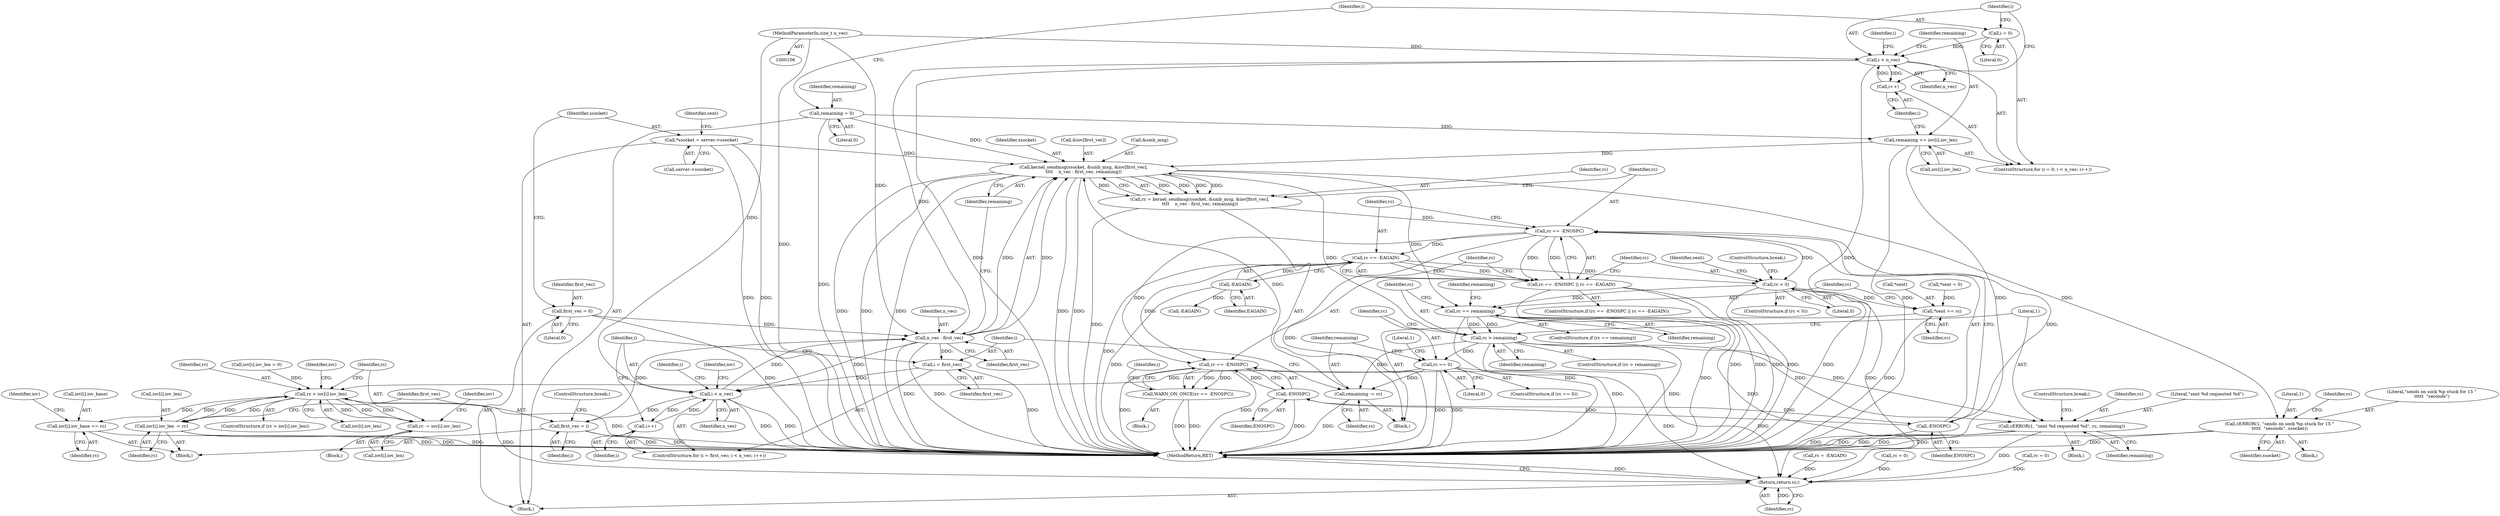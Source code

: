 digraph "0_linux_ea702b80e0bbb2448e201472127288beb82ca2fe@API" {
"1000206" [label="(Call,kernel_sendmsg(ssocket, &smb_msg, &iov[first_vec],\n\t\t\t\t    n_vec - first_vec, remaining))"];
"1000127" [label="(Call,*ssocket = server->ssocket)"];
"1000214" [label="(Call,n_vec - first_vec)"];
"1000186" [label="(Call,i < n_vec)"];
"1000189" [label="(Call,i++)"];
"1000183" [label="(Call,i = 0)"];
"1000109" [label="(MethodParameterIn,size_t n_vec)"];
"1000311" [label="(Call,i < n_vec)"];
"1000308" [label="(Call,i = first_vec)"];
"1000314" [label="(Call,i++)"];
"1000123" [label="(Call,first_vec = 0)"];
"1000363" [label="(Call,first_vec = i)"];
"1000283" [label="(Call,rc > remaining)"];
"1000274" [label="(Call,rc == remaining)"];
"1000265" [label="(Call,rc < 0)"];
"1000224" [label="(Call,rc == -EAGAIN)"];
"1000220" [label="(Call,rc == -ENOSPC)"];
"1000204" [label="(Call,rc = kernel_sendmsg(ssocket, &smb_msg, &iov[first_vec],\n\t\t\t\t    n_vec - first_vec, remaining))"];
"1000206" [label="(Call,kernel_sendmsg(ssocket, &smb_msg, &iov[first_vec],\n\t\t\t\t    n_vec - first_vec, remaining))"];
"1000304" [label="(Call,remaining -= rc)"];
"1000294" [label="(Call,rc == 0)"];
"1000179" [label="(Call,remaining = 0)"];
"1000191" [label="(Call,remaining += iov[i].iov_len)"];
"1000222" [label="(Call,-ENOSPC)"];
"1000232" [label="(Call,-ENOSPC)"];
"1000226" [label="(Call,-EAGAIN)"];
"1000219" [label="(Call,rc == -ENOSPC || rc == -EAGAIN)"];
"1000230" [label="(Call,rc == -ENOSPC)"];
"1000229" [label="(Call,WARN_ON_ONCE(rc == -ENOSPC))"];
"1000373" [label="(Return,return rc;)"];
"1000269" [label="(Call,*sent += rc)"];
"1000250" [label="(Call,cERROR(1, \"sends on sock %p stuck for 15 \"\n\t\t\t\t\t  \"seconds\", ssocket))"];
"1000287" [label="(Call,cERROR(1, \"sent %d requested %d\", rc, remaining))"];
"1000325" [label="(Call,rc > iov[i].iov_len)"];
"1000333" [label="(Call,rc -= iov[i].iov_len)"];
"1000349" [label="(Call,iov[i].iov_base += rc)"];
"1000356" [label="(Call,iov[i].iov_len -= rc)"];
"1000188" [label="(Identifier,n_vec)"];
"1000249" [label="(Block,)"];
"1000343" [label="(Identifier,iov)"];
"1000326" [label="(Identifier,rc)"];
"1000349" [label="(Call,iov[i].iov_base += rc)"];
"1000311" [label="(Call,i < n_vec)"];
"1000124" [label="(Identifier,first_vec)"];
"1000290" [label="(Identifier,rc)"];
"1000206" [label="(Call,kernel_sendmsg(ssocket, &smb_msg, &iov[first_vec],\n\t\t\t\t    n_vec - first_vec, remaining))"];
"1000189" [label="(Call,i++)"];
"1000264" [label="(ControlStructure,if (rc < 0))"];
"1000183" [label="(Call,i = 0)"];
"1000332" [label="(Block,)"];
"1000295" [label="(Identifier,rc)"];
"1000357" [label="(Call,iov[i].iov_len)"];
"1000223" [label="(Identifier,ENOSPC)"];
"1000215" [label="(Identifier,n_vec)"];
"1000310" [label="(Identifier,first_vec)"];
"1000250" [label="(Call,cERROR(1, \"sends on sock %p stuck for 15 \"\n\t\t\t\t\t  \"seconds\", ssocket))"];
"1000208" [label="(Call,&smb_msg)"];
"1000271" [label="(Identifier,sent)"];
"1000253" [label="(Identifier,ssocket)"];
"1000309" [label="(Identifier,i)"];
"1000286" [label="(Block,)"];
"1000335" [label="(Call,iov[i].iov_len)"];
"1000221" [label="(Identifier,rc)"];
"1000296" [label="(Literal,0)"];
"1000228" [label="(Block,)"];
"1000222" [label="(Call,-ENOSPC)"];
"1000268" [label="(ControlStructure,break;)"];
"1000231" [label="(Identifier,rc)"];
"1000305" [label="(Identifier,remaining)"];
"1000363" [label="(Call,first_vec = i)"];
"1000291" [label="(Identifier,remaining)"];
"1000289" [label="(Literal,\"sent %d requested %d\")"];
"1000182" [label="(ControlStructure,for (i = 0; i < n_vec; i++))"];
"1000204" [label="(Call,rc = kernel_sendmsg(ssocket, &smb_msg, &iov[first_vec],\n\t\t\t\t    n_vec - first_vec, remaining))"];
"1000109" [label="(MethodParameterIn,size_t n_vec)"];
"1000217" [label="(Identifier,remaining)"];
"1000111" [label="(Block,)"];
"1000370" [label="(Call,rc = 0)"];
"1000314" [label="(Call,i++)"];
"1000184" [label="(Identifier,i)"];
"1000233" [label="(Identifier,ENOSPC)"];
"1000205" [label="(Identifier,rc)"];
"1000113" [label="(Call,rc = 0)"];
"1000187" [label="(Identifier,i)"];
"1000299" [label="(Literal,1)"];
"1000355" [label="(Identifier,rc)"];
"1000306" [label="(Identifier,rc)"];
"1000192" [label="(Identifier,remaining)"];
"1000214" [label="(Call,n_vec - first_vec)"];
"1000283" [label="(Call,rc > remaining)"];
"1000251" [label="(Literal,1)"];
"1000307" [label="(ControlStructure,for (i = first_vec; i < n_vec; i++))"];
"1000232" [label="(Call,-ENOSPC)"];
"1000254" [label="(Call,rc = -EAGAIN)"];
"1000255" [label="(Identifier,rc)"];
"1000230" [label="(Call,rc == -ENOSPC)"];
"1000294" [label="(Call,rc == 0)"];
"1000128" [label="(Identifier,ssocket)"];
"1000334" [label="(Identifier,rc)"];
"1000304" [label="(Call,remaining -= rc)"];
"1000348" [label="(Block,)"];
"1000229" [label="(Call,WARN_ON_ONCE(rc == -ENOSPC))"];
"1000207" [label="(Identifier,ssocket)"];
"1000364" [label="(Identifier,first_vec)"];
"1000292" [label="(ControlStructure,break;)"];
"1000327" [label="(Call,iov[i].iov_len)"];
"1000267" [label="(Literal,0)"];
"1000368" [label="(Identifier,i)"];
"1000252" [label="(Literal,\"sends on sock %p stuck for 15 \"\n\t\t\t\t\t  \"seconds\")"];
"1000362" [label="(Identifier,rc)"];
"1000123" [label="(Call,first_vec = 0)"];
"1000270" [label="(Call,*sent)"];
"1000134" [label="(Identifier,sent)"];
"1000272" [label="(Identifier,rc)"];
"1000132" [label="(Call,*sent = 0)"];
"1000235" [label="(Identifier,i)"];
"1000375" [label="(MethodReturn,RET)"];
"1000127" [label="(Call,*ssocket = server->ssocket)"];
"1000219" [label="(Call,rc == -ENOSPC || rc == -EAGAIN)"];
"1000293" [label="(ControlStructure,if (rc == 0))"];
"1000333" [label="(Call,rc -= iov[i].iov_len)"];
"1000256" [label="(Call,-EAGAIN)"];
"1000203" [label="(Block,)"];
"1000279" [label="(Identifier,remaining)"];
"1000218" [label="(ControlStructure,if (rc == -ENOSPC || rc == -EAGAIN))"];
"1000282" [label="(ControlStructure,if (rc > remaining))"];
"1000220" [label="(Call,rc == -ENOSPC)"];
"1000312" [label="(Identifier,i)"];
"1000284" [label="(Identifier,rc)"];
"1000313" [label="(Identifier,n_vec)"];
"1000315" [label="(Identifier,i)"];
"1000325" [label="(Call,rc > iov[i].iov_len)"];
"1000191" [label="(Call,remaining += iov[i].iov_len)"];
"1000224" [label="(Call,rc == -EAGAIN)"];
"1000193" [label="(Call,iov[i].iov_len)"];
"1000287" [label="(Call,cERROR(1, \"sent %d requested %d\", rc, remaining))"];
"1000185" [label="(Literal,0)"];
"1000216" [label="(Identifier,first_vec)"];
"1000179" [label="(Call,remaining = 0)"];
"1000308" [label="(Call,i = first_vec)"];
"1000324" [label="(ControlStructure,if (rc > iov[i].iov_len))"];
"1000269" [label="(Call,*sent += rc)"];
"1000190" [label="(Identifier,i)"];
"1000374" [label="(Identifier,rc)"];
"1000356" [label="(Call,iov[i].iov_len -= rc)"];
"1000276" [label="(Identifier,remaining)"];
"1000226" [label="(Call,-EAGAIN)"];
"1000180" [label="(Identifier,remaining)"];
"1000365" [label="(Identifier,i)"];
"1000373" [label="(Return,return rc;)"];
"1000129" [label="(Call,server->ssocket)"];
"1000274" [label="(Call,rc == remaining)"];
"1000210" [label="(Call,&iov[first_vec])"];
"1000181" [label="(Literal,0)"];
"1000125" [label="(Literal,0)"];
"1000273" [label="(ControlStructure,if (rc == remaining))"];
"1000340" [label="(Call,iov[i].iov_len = 0)"];
"1000186" [label="(Call,i < n_vec)"];
"1000350" [label="(Call,iov[i].iov_base)"];
"1000266" [label="(Identifier,rc)"];
"1000199" [label="(Identifier,i)"];
"1000359" [label="(Identifier,iov)"];
"1000227" [label="(Identifier,EAGAIN)"];
"1000352" [label="(Identifier,iov)"];
"1000275" [label="(Identifier,rc)"];
"1000366" [label="(ControlStructure,break;)"];
"1000285" [label="(Identifier,remaining)"];
"1000265" [label="(Call,rc < 0)"];
"1000225" [label="(Identifier,rc)"];
"1000320" [label="(Identifier,iov)"];
"1000288" [label="(Literal,1)"];
"1000206" -> "1000204"  [label="AST: "];
"1000206" -> "1000217"  [label="CFG: "];
"1000207" -> "1000206"  [label="AST: "];
"1000208" -> "1000206"  [label="AST: "];
"1000210" -> "1000206"  [label="AST: "];
"1000214" -> "1000206"  [label="AST: "];
"1000217" -> "1000206"  [label="AST: "];
"1000204" -> "1000206"  [label="CFG: "];
"1000206" -> "1000375"  [label="DDG: "];
"1000206" -> "1000375"  [label="DDG: "];
"1000206" -> "1000375"  [label="DDG: "];
"1000206" -> "1000375"  [label="DDG: "];
"1000206" -> "1000375"  [label="DDG: "];
"1000206" -> "1000204"  [label="DDG: "];
"1000206" -> "1000204"  [label="DDG: "];
"1000206" -> "1000204"  [label="DDG: "];
"1000206" -> "1000204"  [label="DDG: "];
"1000206" -> "1000204"  [label="DDG: "];
"1000127" -> "1000206"  [label="DDG: "];
"1000214" -> "1000206"  [label="DDG: "];
"1000214" -> "1000206"  [label="DDG: "];
"1000283" -> "1000206"  [label="DDG: "];
"1000304" -> "1000206"  [label="DDG: "];
"1000179" -> "1000206"  [label="DDG: "];
"1000191" -> "1000206"  [label="DDG: "];
"1000206" -> "1000250"  [label="DDG: "];
"1000206" -> "1000274"  [label="DDG: "];
"1000127" -> "1000111"  [label="AST: "];
"1000127" -> "1000129"  [label="CFG: "];
"1000128" -> "1000127"  [label="AST: "];
"1000129" -> "1000127"  [label="AST: "];
"1000134" -> "1000127"  [label="CFG: "];
"1000127" -> "1000375"  [label="DDG: "];
"1000127" -> "1000375"  [label="DDG: "];
"1000214" -> "1000216"  [label="CFG: "];
"1000215" -> "1000214"  [label="AST: "];
"1000216" -> "1000214"  [label="AST: "];
"1000217" -> "1000214"  [label="CFG: "];
"1000214" -> "1000375"  [label="DDG: "];
"1000214" -> "1000375"  [label="DDG: "];
"1000186" -> "1000214"  [label="DDG: "];
"1000311" -> "1000214"  [label="DDG: "];
"1000109" -> "1000214"  [label="DDG: "];
"1000123" -> "1000214"  [label="DDG: "];
"1000363" -> "1000214"  [label="DDG: "];
"1000214" -> "1000308"  [label="DDG: "];
"1000214" -> "1000311"  [label="DDG: "];
"1000186" -> "1000182"  [label="AST: "];
"1000186" -> "1000188"  [label="CFG: "];
"1000187" -> "1000186"  [label="AST: "];
"1000188" -> "1000186"  [label="AST: "];
"1000192" -> "1000186"  [label="CFG: "];
"1000199" -> "1000186"  [label="CFG: "];
"1000186" -> "1000375"  [label="DDG: "];
"1000186" -> "1000375"  [label="DDG: "];
"1000189" -> "1000186"  [label="DDG: "];
"1000183" -> "1000186"  [label="DDG: "];
"1000109" -> "1000186"  [label="DDG: "];
"1000186" -> "1000189"  [label="DDG: "];
"1000189" -> "1000182"  [label="AST: "];
"1000189" -> "1000190"  [label="CFG: "];
"1000190" -> "1000189"  [label="AST: "];
"1000187" -> "1000189"  [label="CFG: "];
"1000183" -> "1000182"  [label="AST: "];
"1000183" -> "1000185"  [label="CFG: "];
"1000184" -> "1000183"  [label="AST: "];
"1000185" -> "1000183"  [label="AST: "];
"1000187" -> "1000183"  [label="CFG: "];
"1000109" -> "1000106"  [label="AST: "];
"1000109" -> "1000375"  [label="DDG: "];
"1000109" -> "1000311"  [label="DDG: "];
"1000311" -> "1000307"  [label="AST: "];
"1000311" -> "1000313"  [label="CFG: "];
"1000312" -> "1000311"  [label="AST: "];
"1000313" -> "1000311"  [label="AST: "];
"1000320" -> "1000311"  [label="CFG: "];
"1000368" -> "1000311"  [label="CFG: "];
"1000311" -> "1000375"  [label="DDG: "];
"1000311" -> "1000375"  [label="DDG: "];
"1000308" -> "1000311"  [label="DDG: "];
"1000314" -> "1000311"  [label="DDG: "];
"1000311" -> "1000314"  [label="DDG: "];
"1000311" -> "1000363"  [label="DDG: "];
"1000308" -> "1000307"  [label="AST: "];
"1000308" -> "1000310"  [label="CFG: "];
"1000309" -> "1000308"  [label="AST: "];
"1000310" -> "1000308"  [label="AST: "];
"1000312" -> "1000308"  [label="CFG: "];
"1000308" -> "1000375"  [label="DDG: "];
"1000314" -> "1000307"  [label="AST: "];
"1000314" -> "1000315"  [label="CFG: "];
"1000315" -> "1000314"  [label="AST: "];
"1000312" -> "1000314"  [label="CFG: "];
"1000123" -> "1000111"  [label="AST: "];
"1000123" -> "1000125"  [label="CFG: "];
"1000124" -> "1000123"  [label="AST: "];
"1000125" -> "1000123"  [label="AST: "];
"1000128" -> "1000123"  [label="CFG: "];
"1000123" -> "1000375"  [label="DDG: "];
"1000363" -> "1000348"  [label="AST: "];
"1000363" -> "1000365"  [label="CFG: "];
"1000364" -> "1000363"  [label="AST: "];
"1000365" -> "1000363"  [label="AST: "];
"1000366" -> "1000363"  [label="CFG: "];
"1000363" -> "1000375"  [label="DDG: "];
"1000363" -> "1000375"  [label="DDG: "];
"1000283" -> "1000282"  [label="AST: "];
"1000283" -> "1000285"  [label="CFG: "];
"1000284" -> "1000283"  [label="AST: "];
"1000285" -> "1000283"  [label="AST: "];
"1000288" -> "1000283"  [label="CFG: "];
"1000295" -> "1000283"  [label="CFG: "];
"1000283" -> "1000375"  [label="DDG: "];
"1000283" -> "1000375"  [label="DDG: "];
"1000274" -> "1000283"  [label="DDG: "];
"1000274" -> "1000283"  [label="DDG: "];
"1000283" -> "1000287"  [label="DDG: "];
"1000283" -> "1000287"  [label="DDG: "];
"1000283" -> "1000294"  [label="DDG: "];
"1000283" -> "1000304"  [label="DDG: "];
"1000274" -> "1000273"  [label="AST: "];
"1000274" -> "1000276"  [label="CFG: "];
"1000275" -> "1000274"  [label="AST: "];
"1000276" -> "1000274"  [label="AST: "];
"1000279" -> "1000274"  [label="CFG: "];
"1000284" -> "1000274"  [label="CFG: "];
"1000274" -> "1000375"  [label="DDG: "];
"1000274" -> "1000375"  [label="DDG: "];
"1000265" -> "1000274"  [label="DDG: "];
"1000274" -> "1000373"  [label="DDG: "];
"1000265" -> "1000264"  [label="AST: "];
"1000265" -> "1000267"  [label="CFG: "];
"1000266" -> "1000265"  [label="AST: "];
"1000267" -> "1000265"  [label="AST: "];
"1000268" -> "1000265"  [label="CFG: "];
"1000271" -> "1000265"  [label="CFG: "];
"1000265" -> "1000375"  [label="DDG: "];
"1000265" -> "1000375"  [label="DDG: "];
"1000224" -> "1000265"  [label="DDG: "];
"1000220" -> "1000265"  [label="DDG: "];
"1000265" -> "1000269"  [label="DDG: "];
"1000265" -> "1000373"  [label="DDG: "];
"1000224" -> "1000219"  [label="AST: "];
"1000224" -> "1000226"  [label="CFG: "];
"1000225" -> "1000224"  [label="AST: "];
"1000226" -> "1000224"  [label="AST: "];
"1000219" -> "1000224"  [label="CFG: "];
"1000224" -> "1000375"  [label="DDG: "];
"1000224" -> "1000219"  [label="DDG: "];
"1000224" -> "1000219"  [label="DDG: "];
"1000220" -> "1000224"  [label="DDG: "];
"1000226" -> "1000224"  [label="DDG: "];
"1000224" -> "1000230"  [label="DDG: "];
"1000220" -> "1000219"  [label="AST: "];
"1000220" -> "1000222"  [label="CFG: "];
"1000221" -> "1000220"  [label="AST: "];
"1000222" -> "1000220"  [label="AST: "];
"1000225" -> "1000220"  [label="CFG: "];
"1000219" -> "1000220"  [label="CFG: "];
"1000220" -> "1000375"  [label="DDG: "];
"1000220" -> "1000219"  [label="DDG: "];
"1000220" -> "1000219"  [label="DDG: "];
"1000204" -> "1000220"  [label="DDG: "];
"1000222" -> "1000220"  [label="DDG: "];
"1000220" -> "1000230"  [label="DDG: "];
"1000204" -> "1000203"  [label="AST: "];
"1000205" -> "1000204"  [label="AST: "];
"1000221" -> "1000204"  [label="CFG: "];
"1000204" -> "1000375"  [label="DDG: "];
"1000304" -> "1000203"  [label="AST: "];
"1000304" -> "1000306"  [label="CFG: "];
"1000305" -> "1000304"  [label="AST: "];
"1000306" -> "1000304"  [label="AST: "];
"1000309" -> "1000304"  [label="CFG: "];
"1000304" -> "1000375"  [label="DDG: "];
"1000294" -> "1000304"  [label="DDG: "];
"1000294" -> "1000293"  [label="AST: "];
"1000294" -> "1000296"  [label="CFG: "];
"1000295" -> "1000294"  [label="AST: "];
"1000296" -> "1000294"  [label="AST: "];
"1000299" -> "1000294"  [label="CFG: "];
"1000305" -> "1000294"  [label="CFG: "];
"1000294" -> "1000375"  [label="DDG: "];
"1000294" -> "1000375"  [label="DDG: "];
"1000294" -> "1000325"  [label="DDG: "];
"1000294" -> "1000373"  [label="DDG: "];
"1000179" -> "1000111"  [label="AST: "];
"1000179" -> "1000181"  [label="CFG: "];
"1000180" -> "1000179"  [label="AST: "];
"1000181" -> "1000179"  [label="AST: "];
"1000184" -> "1000179"  [label="CFG: "];
"1000179" -> "1000375"  [label="DDG: "];
"1000179" -> "1000191"  [label="DDG: "];
"1000191" -> "1000182"  [label="AST: "];
"1000191" -> "1000193"  [label="CFG: "];
"1000192" -> "1000191"  [label="AST: "];
"1000193" -> "1000191"  [label="AST: "];
"1000190" -> "1000191"  [label="CFG: "];
"1000191" -> "1000375"  [label="DDG: "];
"1000191" -> "1000375"  [label="DDG: "];
"1000222" -> "1000223"  [label="CFG: "];
"1000223" -> "1000222"  [label="AST: "];
"1000222" -> "1000375"  [label="DDG: "];
"1000232" -> "1000222"  [label="DDG: "];
"1000222" -> "1000232"  [label="DDG: "];
"1000232" -> "1000230"  [label="AST: "];
"1000232" -> "1000233"  [label="CFG: "];
"1000233" -> "1000232"  [label="AST: "];
"1000230" -> "1000232"  [label="CFG: "];
"1000232" -> "1000375"  [label="DDG: "];
"1000232" -> "1000230"  [label="DDG: "];
"1000226" -> "1000227"  [label="CFG: "];
"1000227" -> "1000226"  [label="AST: "];
"1000226" -> "1000375"  [label="DDG: "];
"1000226" -> "1000256"  [label="DDG: "];
"1000219" -> "1000218"  [label="AST: "];
"1000231" -> "1000219"  [label="CFG: "];
"1000266" -> "1000219"  [label="CFG: "];
"1000219" -> "1000375"  [label="DDG: "];
"1000219" -> "1000375"  [label="DDG: "];
"1000219" -> "1000375"  [label="DDG: "];
"1000230" -> "1000229"  [label="AST: "];
"1000231" -> "1000230"  [label="AST: "];
"1000229" -> "1000230"  [label="CFG: "];
"1000230" -> "1000375"  [label="DDG: "];
"1000230" -> "1000375"  [label="DDG: "];
"1000230" -> "1000229"  [label="DDG: "];
"1000230" -> "1000229"  [label="DDG: "];
"1000230" -> "1000373"  [label="DDG: "];
"1000229" -> "1000228"  [label="AST: "];
"1000235" -> "1000229"  [label="CFG: "];
"1000229" -> "1000375"  [label="DDG: "];
"1000229" -> "1000375"  [label="DDG: "];
"1000373" -> "1000111"  [label="AST: "];
"1000373" -> "1000374"  [label="CFG: "];
"1000374" -> "1000373"  [label="AST: "];
"1000375" -> "1000373"  [label="CFG: "];
"1000373" -> "1000375"  [label="DDG: "];
"1000374" -> "1000373"  [label="DDG: "];
"1000287" -> "1000373"  [label="DDG: "];
"1000254" -> "1000373"  [label="DDG: "];
"1000113" -> "1000373"  [label="DDG: "];
"1000370" -> "1000373"  [label="DDG: "];
"1000325" -> "1000373"  [label="DDG: "];
"1000269" -> "1000203"  [label="AST: "];
"1000269" -> "1000272"  [label="CFG: "];
"1000270" -> "1000269"  [label="AST: "];
"1000272" -> "1000269"  [label="AST: "];
"1000275" -> "1000269"  [label="CFG: "];
"1000269" -> "1000375"  [label="DDG: "];
"1000132" -> "1000269"  [label="DDG: "];
"1000250" -> "1000249"  [label="AST: "];
"1000250" -> "1000253"  [label="CFG: "];
"1000251" -> "1000250"  [label="AST: "];
"1000252" -> "1000250"  [label="AST: "];
"1000253" -> "1000250"  [label="AST: "];
"1000255" -> "1000250"  [label="CFG: "];
"1000250" -> "1000375"  [label="DDG: "];
"1000250" -> "1000375"  [label="DDG: "];
"1000287" -> "1000286"  [label="AST: "];
"1000287" -> "1000291"  [label="CFG: "];
"1000288" -> "1000287"  [label="AST: "];
"1000289" -> "1000287"  [label="AST: "];
"1000290" -> "1000287"  [label="AST: "];
"1000291" -> "1000287"  [label="AST: "];
"1000292" -> "1000287"  [label="CFG: "];
"1000287" -> "1000375"  [label="DDG: "];
"1000287" -> "1000375"  [label="DDG: "];
"1000287" -> "1000375"  [label="DDG: "];
"1000325" -> "1000324"  [label="AST: "];
"1000325" -> "1000327"  [label="CFG: "];
"1000326" -> "1000325"  [label="AST: "];
"1000327" -> "1000325"  [label="AST: "];
"1000334" -> "1000325"  [label="CFG: "];
"1000352" -> "1000325"  [label="CFG: "];
"1000325" -> "1000375"  [label="DDG: "];
"1000333" -> "1000325"  [label="DDG: "];
"1000356" -> "1000325"  [label="DDG: "];
"1000340" -> "1000325"  [label="DDG: "];
"1000325" -> "1000333"  [label="DDG: "];
"1000325" -> "1000333"  [label="DDG: "];
"1000325" -> "1000349"  [label="DDG: "];
"1000325" -> "1000356"  [label="DDG: "];
"1000325" -> "1000356"  [label="DDG: "];
"1000333" -> "1000332"  [label="AST: "];
"1000333" -> "1000335"  [label="CFG: "];
"1000334" -> "1000333"  [label="AST: "];
"1000335" -> "1000333"  [label="AST: "];
"1000343" -> "1000333"  [label="CFG: "];
"1000349" -> "1000348"  [label="AST: "];
"1000349" -> "1000355"  [label="CFG: "];
"1000350" -> "1000349"  [label="AST: "];
"1000355" -> "1000349"  [label="AST: "];
"1000359" -> "1000349"  [label="CFG: "];
"1000349" -> "1000375"  [label="DDG: "];
"1000356" -> "1000348"  [label="AST: "];
"1000356" -> "1000362"  [label="CFG: "];
"1000357" -> "1000356"  [label="AST: "];
"1000362" -> "1000356"  [label="AST: "];
"1000364" -> "1000356"  [label="CFG: "];
"1000356" -> "1000375"  [label="DDG: "];
"1000356" -> "1000375"  [label="DDG: "];
}
